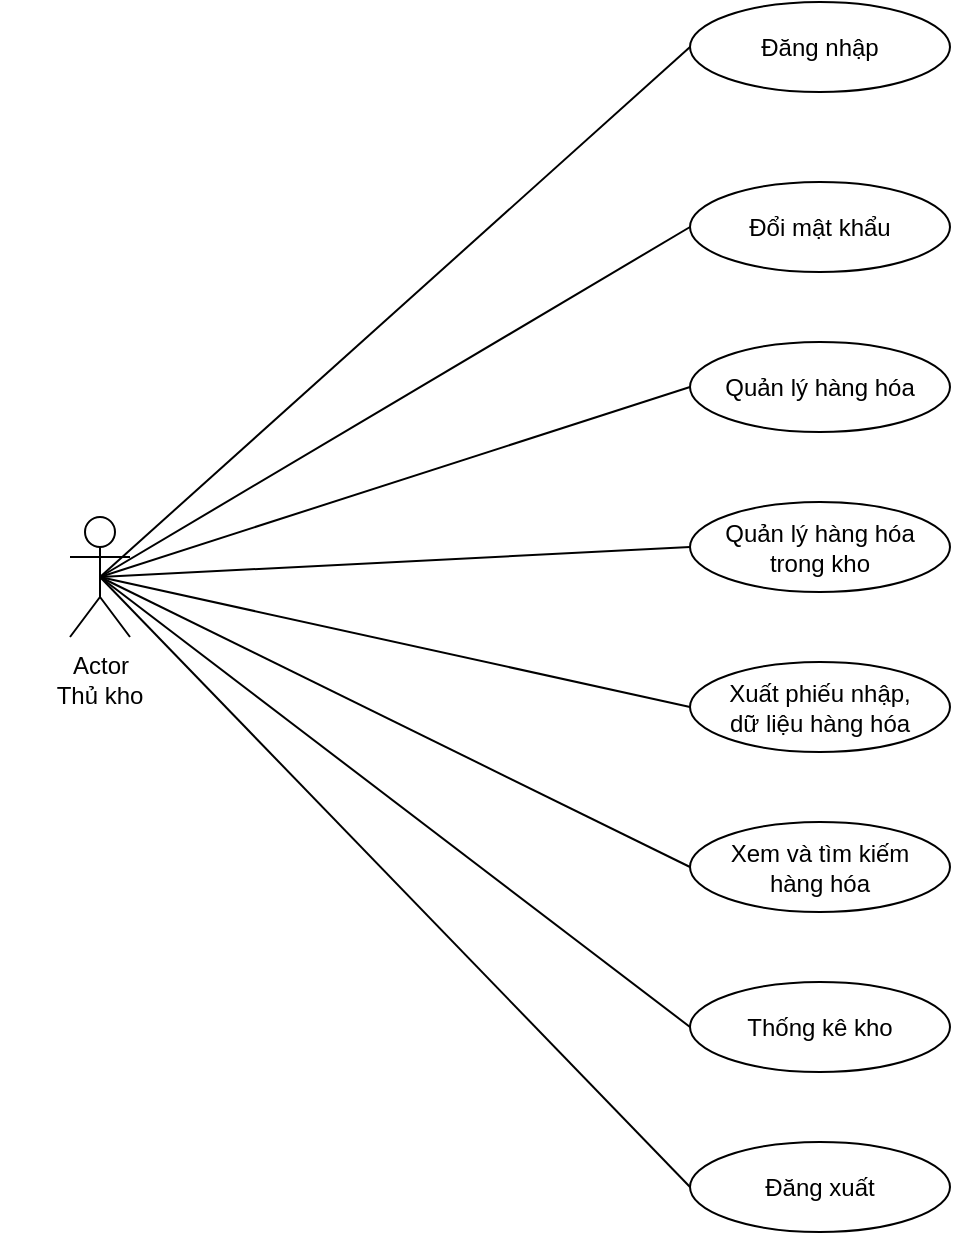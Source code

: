 <mxfile version="24.4.3" type="github">
  <diagram id="C5RBs43oDa-KdzZeNtuy" name="Page-1">
    <mxGraphModel dx="872" dy="473" grid="1" gridSize="10" guides="1" tooltips="1" connect="1" arrows="1" fold="1" page="1" pageScale="1" pageWidth="827" pageHeight="1169" math="0" shadow="0">
      <root>
        <mxCell id="WIyWlLk6GJQsqaUBKTNV-0" />
        <mxCell id="WIyWlLk6GJQsqaUBKTNV-1" parent="WIyWlLk6GJQsqaUBKTNV-0" />
        <UserObject label="Actor" tooltip="" id="W47xXhTZH8_P0fCEAJGO-0">
          <mxCell style="shape=umlActor;verticalLabelPosition=bottom;verticalAlign=top;html=1;outlineConnect=0;direction=east;fontFamily=Helvetica;labelPadding=0;" vertex="1" parent="WIyWlLk6GJQsqaUBKTNV-1">
            <mxGeometry x="211" y="527.5" width="30" height="60" as="geometry" />
          </mxCell>
        </UserObject>
        <mxCell id="W47xXhTZH8_P0fCEAJGO-1" value="Thủ kho" style="text;html=1;align=center;verticalAlign=middle;whiteSpace=wrap;rounded=0;" vertex="1" parent="WIyWlLk6GJQsqaUBKTNV-1">
          <mxGeometry x="176" y="601.5" width="100" height="30" as="geometry" />
        </mxCell>
        <mxCell id="W47xXhTZH8_P0fCEAJGO-2" value="" style="ellipse;whiteSpace=wrap;html=1;" vertex="1" parent="WIyWlLk6GJQsqaUBKTNV-1">
          <mxGeometry x="521" y="270" width="130" height="45" as="geometry" />
        </mxCell>
        <mxCell id="W47xXhTZH8_P0fCEAJGO-3" value="Đăng nhập" style="text;html=1;align=center;verticalAlign=middle;whiteSpace=wrap;rounded=0;" vertex="1" parent="WIyWlLk6GJQsqaUBKTNV-1">
          <mxGeometry x="526" y="277.5" width="120" height="30" as="geometry" />
        </mxCell>
        <mxCell id="W47xXhTZH8_P0fCEAJGO-4" value="" style="ellipse;whiteSpace=wrap;html=1;" vertex="1" parent="WIyWlLk6GJQsqaUBKTNV-1">
          <mxGeometry x="521" y="360" width="130" height="45" as="geometry" />
        </mxCell>
        <mxCell id="W47xXhTZH8_P0fCEAJGO-5" value="Đổi mật khẩu" style="text;html=1;align=center;verticalAlign=middle;whiteSpace=wrap;rounded=0;" vertex="1" parent="WIyWlLk6GJQsqaUBKTNV-1">
          <mxGeometry x="526" y="367.5" width="120" height="30" as="geometry" />
        </mxCell>
        <mxCell id="W47xXhTZH8_P0fCEAJGO-8" value="" style="ellipse;whiteSpace=wrap;html=1;" vertex="1" parent="WIyWlLk6GJQsqaUBKTNV-1">
          <mxGeometry x="521" y="440" width="130" height="45" as="geometry" />
        </mxCell>
        <mxCell id="W47xXhTZH8_P0fCEAJGO-9" value="Quản lý hàng hóa" style="text;html=1;align=center;verticalAlign=middle;whiteSpace=wrap;rounded=0;" vertex="1" parent="WIyWlLk6GJQsqaUBKTNV-1">
          <mxGeometry x="526" y="447.5" width="120" height="30" as="geometry" />
        </mxCell>
        <mxCell id="W47xXhTZH8_P0fCEAJGO-10" value="" style="ellipse;whiteSpace=wrap;html=1;" vertex="1" parent="WIyWlLk6GJQsqaUBKTNV-1">
          <mxGeometry x="521" y="520" width="130" height="45" as="geometry" />
        </mxCell>
        <mxCell id="W47xXhTZH8_P0fCEAJGO-11" value="Quản lý hàng hóa&lt;div&gt;trong kho&lt;/div&gt;" style="text;html=1;align=center;verticalAlign=middle;whiteSpace=wrap;rounded=0;" vertex="1" parent="WIyWlLk6GJQsqaUBKTNV-1">
          <mxGeometry x="526" y="527.5" width="120" height="30" as="geometry" />
        </mxCell>
        <mxCell id="W47xXhTZH8_P0fCEAJGO-12" value="" style="ellipse;whiteSpace=wrap;html=1;" vertex="1" parent="WIyWlLk6GJQsqaUBKTNV-1">
          <mxGeometry x="521" y="600" width="130" height="45" as="geometry" />
        </mxCell>
        <mxCell id="W47xXhTZH8_P0fCEAJGO-13" value="Xuất phiếu nhập,&lt;div&gt;dữ liệu hàng hóa&lt;/div&gt;" style="text;html=1;align=center;verticalAlign=middle;whiteSpace=wrap;rounded=0;" vertex="1" parent="WIyWlLk6GJQsqaUBKTNV-1">
          <mxGeometry x="526" y="607.5" width="120" height="30" as="geometry" />
        </mxCell>
        <mxCell id="W47xXhTZH8_P0fCEAJGO-14" value="" style="ellipse;whiteSpace=wrap;html=1;" vertex="1" parent="WIyWlLk6GJQsqaUBKTNV-1">
          <mxGeometry x="521" y="680" width="130" height="45" as="geometry" />
        </mxCell>
        <mxCell id="W47xXhTZH8_P0fCEAJGO-15" value="Xem và tìm kiếm&lt;div&gt;hàng hóa&lt;/div&gt;" style="text;html=1;align=center;verticalAlign=middle;whiteSpace=wrap;rounded=0;" vertex="1" parent="WIyWlLk6GJQsqaUBKTNV-1">
          <mxGeometry x="526" y="687.5" width="120" height="30" as="geometry" />
        </mxCell>
        <mxCell id="W47xXhTZH8_P0fCEAJGO-18" value="" style="ellipse;whiteSpace=wrap;html=1;" vertex="1" parent="WIyWlLk6GJQsqaUBKTNV-1">
          <mxGeometry x="521" y="760" width="130" height="45" as="geometry" />
        </mxCell>
        <mxCell id="W47xXhTZH8_P0fCEAJGO-19" value="Thống kê kho" style="text;html=1;align=center;verticalAlign=middle;whiteSpace=wrap;rounded=0;" vertex="1" parent="WIyWlLk6GJQsqaUBKTNV-1">
          <mxGeometry x="526" y="767.5" width="120" height="30" as="geometry" />
        </mxCell>
        <mxCell id="W47xXhTZH8_P0fCEAJGO-20" value="" style="ellipse;whiteSpace=wrap;html=1;" vertex="1" parent="WIyWlLk6GJQsqaUBKTNV-1">
          <mxGeometry x="521" y="840" width="130" height="45" as="geometry" />
        </mxCell>
        <mxCell id="W47xXhTZH8_P0fCEAJGO-21" value="Đăng xuất" style="text;html=1;align=center;verticalAlign=middle;whiteSpace=wrap;rounded=0;" vertex="1" parent="WIyWlLk6GJQsqaUBKTNV-1">
          <mxGeometry x="526" y="847.5" width="120" height="30" as="geometry" />
        </mxCell>
        <mxCell id="W47xXhTZH8_P0fCEAJGO-22" value="" style="endArrow=none;html=1;rounded=0;exitX=0.5;exitY=0.5;exitDx=0;exitDy=0;exitPerimeter=0;entryX=0;entryY=0.5;entryDx=0;entryDy=0;" edge="1" parent="WIyWlLk6GJQsqaUBKTNV-1" source="W47xXhTZH8_P0fCEAJGO-0" target="W47xXhTZH8_P0fCEAJGO-2">
          <mxGeometry width="50" height="50" relative="1" as="geometry">
            <mxPoint x="231" y="460" as="sourcePoint" />
            <mxPoint x="281" y="410" as="targetPoint" />
          </mxGeometry>
        </mxCell>
        <mxCell id="W47xXhTZH8_P0fCEAJGO-23" value="" style="endArrow=none;html=1;rounded=0;entryX=0;entryY=0.5;entryDx=0;entryDy=0;exitX=0.5;exitY=0.5;exitDx=0;exitDy=0;exitPerimeter=0;" edge="1" parent="WIyWlLk6GJQsqaUBKTNV-1" source="W47xXhTZH8_P0fCEAJGO-0" target="W47xXhTZH8_P0fCEAJGO-4">
          <mxGeometry width="50" height="50" relative="1" as="geometry">
            <mxPoint x="231" y="490" as="sourcePoint" />
            <mxPoint x="281" y="440" as="targetPoint" />
          </mxGeometry>
        </mxCell>
        <mxCell id="W47xXhTZH8_P0fCEAJGO-24" value="" style="endArrow=none;html=1;rounded=0;exitX=0.5;exitY=0.5;exitDx=0;exitDy=0;exitPerimeter=0;entryX=0;entryY=0.5;entryDx=0;entryDy=0;" edge="1" parent="WIyWlLk6GJQsqaUBKTNV-1" source="W47xXhTZH8_P0fCEAJGO-0" target="W47xXhTZH8_P0fCEAJGO-20">
          <mxGeometry width="50" height="50" relative="1" as="geometry">
            <mxPoint x="291" y="687.5" as="sourcePoint" />
            <mxPoint x="411" y="870" as="targetPoint" />
          </mxGeometry>
        </mxCell>
        <mxCell id="W47xXhTZH8_P0fCEAJGO-25" value="" style="endArrow=none;html=1;rounded=0;entryX=0;entryY=0.5;entryDx=0;entryDy=0;exitX=0.5;exitY=0.5;exitDx=0;exitDy=0;exitPerimeter=0;" edge="1" parent="WIyWlLk6GJQsqaUBKTNV-1" source="W47xXhTZH8_P0fCEAJGO-0" target="W47xXhTZH8_P0fCEAJGO-18">
          <mxGeometry width="50" height="50" relative="1" as="geometry">
            <mxPoint x="291" y="687.5" as="sourcePoint" />
            <mxPoint x="341" y="637.5" as="targetPoint" />
          </mxGeometry>
        </mxCell>
        <mxCell id="W47xXhTZH8_P0fCEAJGO-27" value="" style="endArrow=none;html=1;rounded=0;entryX=0;entryY=0.5;entryDx=0;entryDy=0;exitX=0.5;exitY=0.5;exitDx=0;exitDy=0;exitPerimeter=0;" edge="1" parent="WIyWlLk6GJQsqaUBKTNV-1" source="W47xXhTZH8_P0fCEAJGO-0" target="W47xXhTZH8_P0fCEAJGO-14">
          <mxGeometry width="50" height="50" relative="1" as="geometry">
            <mxPoint x="291" y="687.5" as="sourcePoint" />
            <mxPoint x="341" y="637.5" as="targetPoint" />
          </mxGeometry>
        </mxCell>
        <mxCell id="W47xXhTZH8_P0fCEAJGO-28" value="" style="endArrow=none;html=1;rounded=0;entryX=0;entryY=0.5;entryDx=0;entryDy=0;exitX=0.5;exitY=0.5;exitDx=0;exitDy=0;exitPerimeter=0;" edge="1" parent="WIyWlLk6GJQsqaUBKTNV-1" source="W47xXhTZH8_P0fCEAJGO-0" target="W47xXhTZH8_P0fCEAJGO-12">
          <mxGeometry width="50" height="50" relative="1" as="geometry">
            <mxPoint x="291" y="687.5" as="sourcePoint" />
            <mxPoint x="341" y="637.5" as="targetPoint" />
          </mxGeometry>
        </mxCell>
        <mxCell id="W47xXhTZH8_P0fCEAJGO-29" value="" style="endArrow=none;html=1;rounded=0;entryX=0;entryY=0.5;entryDx=0;entryDy=0;exitX=0.5;exitY=0.5;exitDx=0;exitDy=0;exitPerimeter=0;" edge="1" parent="WIyWlLk6GJQsqaUBKTNV-1" source="W47xXhTZH8_P0fCEAJGO-0" target="W47xXhTZH8_P0fCEAJGO-10">
          <mxGeometry width="50" height="50" relative="1" as="geometry">
            <mxPoint x="291" y="687.5" as="sourcePoint" />
            <mxPoint x="341" y="637.5" as="targetPoint" />
          </mxGeometry>
        </mxCell>
        <mxCell id="W47xXhTZH8_P0fCEAJGO-30" value="" style="endArrow=none;html=1;rounded=0;entryX=0;entryY=0.5;entryDx=0;entryDy=0;exitX=0.5;exitY=0.5;exitDx=0;exitDy=0;exitPerimeter=0;" edge="1" parent="WIyWlLk6GJQsqaUBKTNV-1" source="W47xXhTZH8_P0fCEAJGO-0" target="W47xXhTZH8_P0fCEAJGO-8">
          <mxGeometry width="50" height="50" relative="1" as="geometry">
            <mxPoint x="291" y="687.5" as="sourcePoint" />
            <mxPoint x="341" y="637.5" as="targetPoint" />
          </mxGeometry>
        </mxCell>
      </root>
    </mxGraphModel>
  </diagram>
</mxfile>
